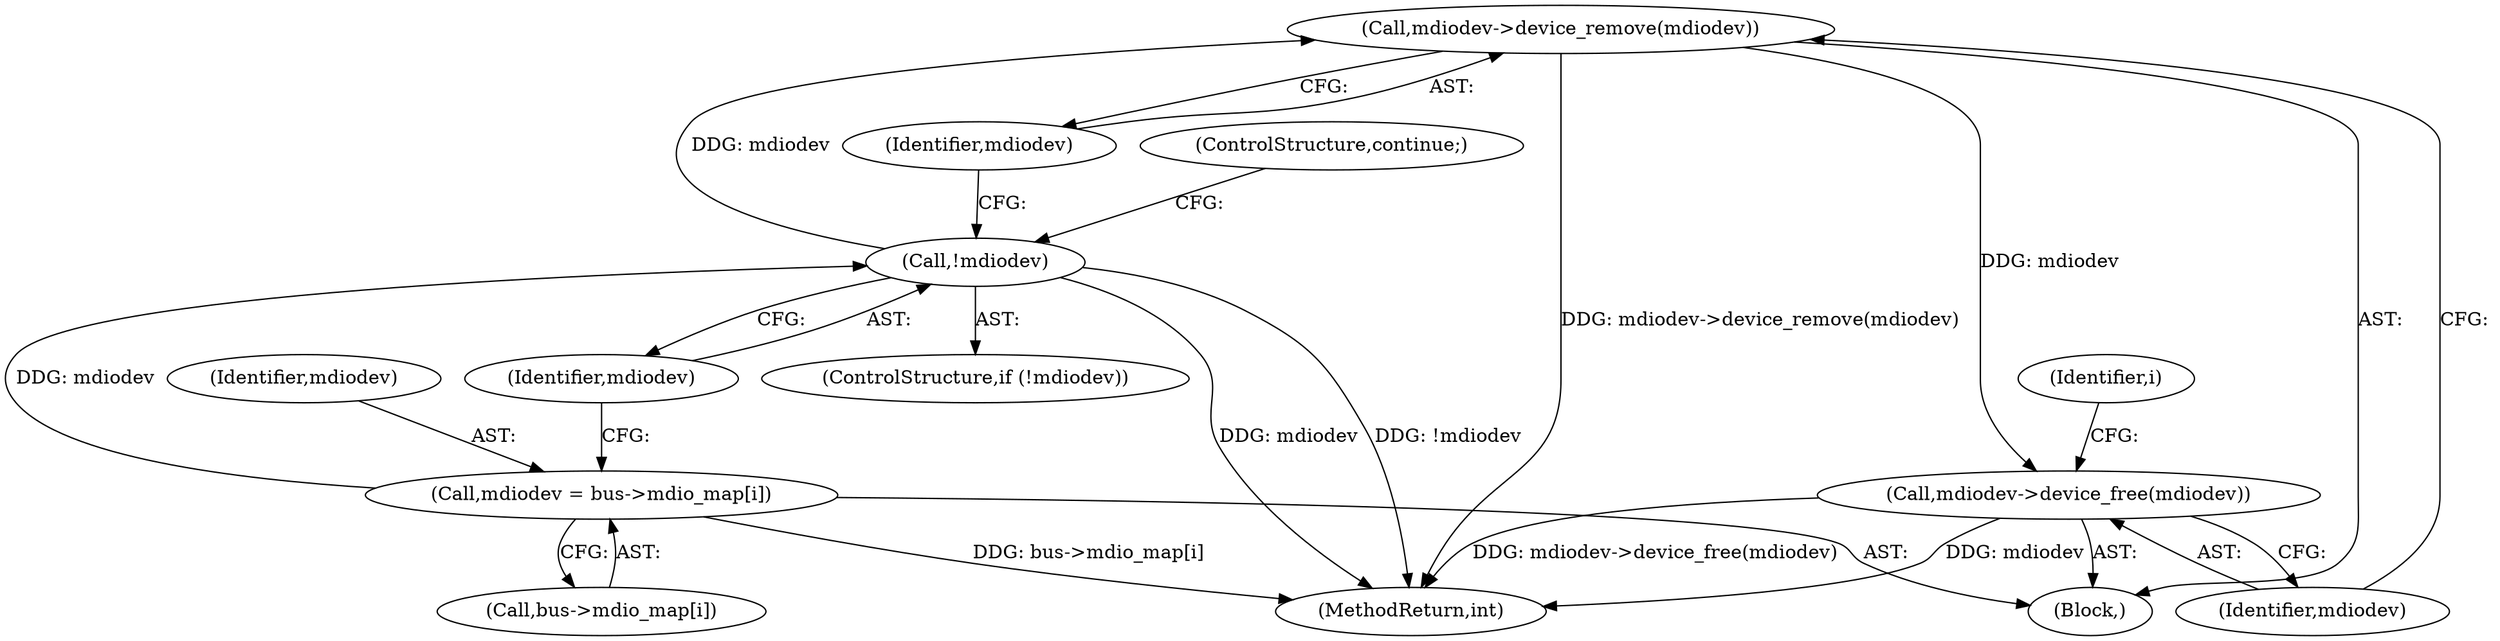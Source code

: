 digraph "0_linux_6ff7b060535e87c2ae14dd8548512abfdda528fb@API" {
"1000332" [label="(Call,mdiodev->device_remove(mdiodev))"];
"1000329" [label="(Call,!mdiodev)"];
"1000321" [label="(Call,mdiodev = bus->mdio_map[i])"];
"1000334" [label="(Call,mdiodev->device_free(mdiodev))"];
"1000320" [label="(Block,)"];
"1000332" [label="(Call,mdiodev->device_remove(mdiodev))"];
"1000333" [label="(Identifier,mdiodev)"];
"1000330" [label="(Identifier,mdiodev)"];
"1000323" [label="(Call,bus->mdio_map[i])"];
"1000321" [label="(Call,mdiodev = bus->mdio_map[i])"];
"1000328" [label="(ControlStructure,if (!mdiodev))"];
"1000322" [label="(Identifier,mdiodev)"];
"1000352" [label="(MethodReturn,int)"];
"1000334" [label="(Call,mdiodev->device_free(mdiodev))"];
"1000335" [label="(Identifier,mdiodev)"];
"1000329" [label="(Call,!mdiodev)"];
"1000318" [label="(Identifier,i)"];
"1000331" [label="(ControlStructure,continue;)"];
"1000332" -> "1000320"  [label="AST: "];
"1000332" -> "1000333"  [label="CFG: "];
"1000333" -> "1000332"  [label="AST: "];
"1000335" -> "1000332"  [label="CFG: "];
"1000332" -> "1000352"  [label="DDG: mdiodev->device_remove(mdiodev)"];
"1000329" -> "1000332"  [label="DDG: mdiodev"];
"1000332" -> "1000334"  [label="DDG: mdiodev"];
"1000329" -> "1000328"  [label="AST: "];
"1000329" -> "1000330"  [label="CFG: "];
"1000330" -> "1000329"  [label="AST: "];
"1000331" -> "1000329"  [label="CFG: "];
"1000333" -> "1000329"  [label="CFG: "];
"1000329" -> "1000352"  [label="DDG: !mdiodev"];
"1000329" -> "1000352"  [label="DDG: mdiodev"];
"1000321" -> "1000329"  [label="DDG: mdiodev"];
"1000321" -> "1000320"  [label="AST: "];
"1000321" -> "1000323"  [label="CFG: "];
"1000322" -> "1000321"  [label="AST: "];
"1000323" -> "1000321"  [label="AST: "];
"1000330" -> "1000321"  [label="CFG: "];
"1000321" -> "1000352"  [label="DDG: bus->mdio_map[i]"];
"1000334" -> "1000320"  [label="AST: "];
"1000334" -> "1000335"  [label="CFG: "];
"1000335" -> "1000334"  [label="AST: "];
"1000318" -> "1000334"  [label="CFG: "];
"1000334" -> "1000352"  [label="DDG: mdiodev->device_free(mdiodev)"];
"1000334" -> "1000352"  [label="DDG: mdiodev"];
}
